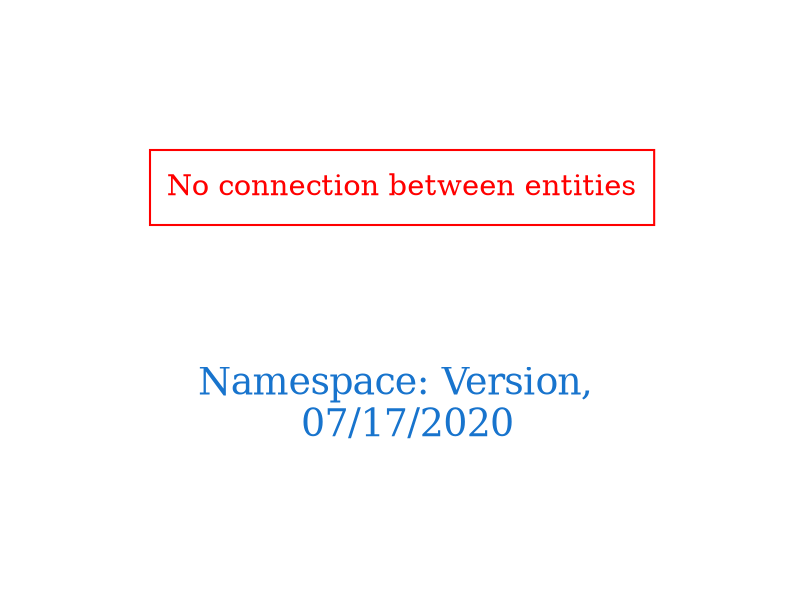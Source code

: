digraph OGIT_ontology {
 graph [ rankdir= LR,pad=1 
fontsize = 18,
fontcolor= dodgerblue3,label = "\n\n\nNamespace: Version, \n 07/17/2020"];
node[shape=polygon];
edge [  color="gray81"];

"No connection between entities" [fontcolor = "red",color="red", shape="polygon"]
}
